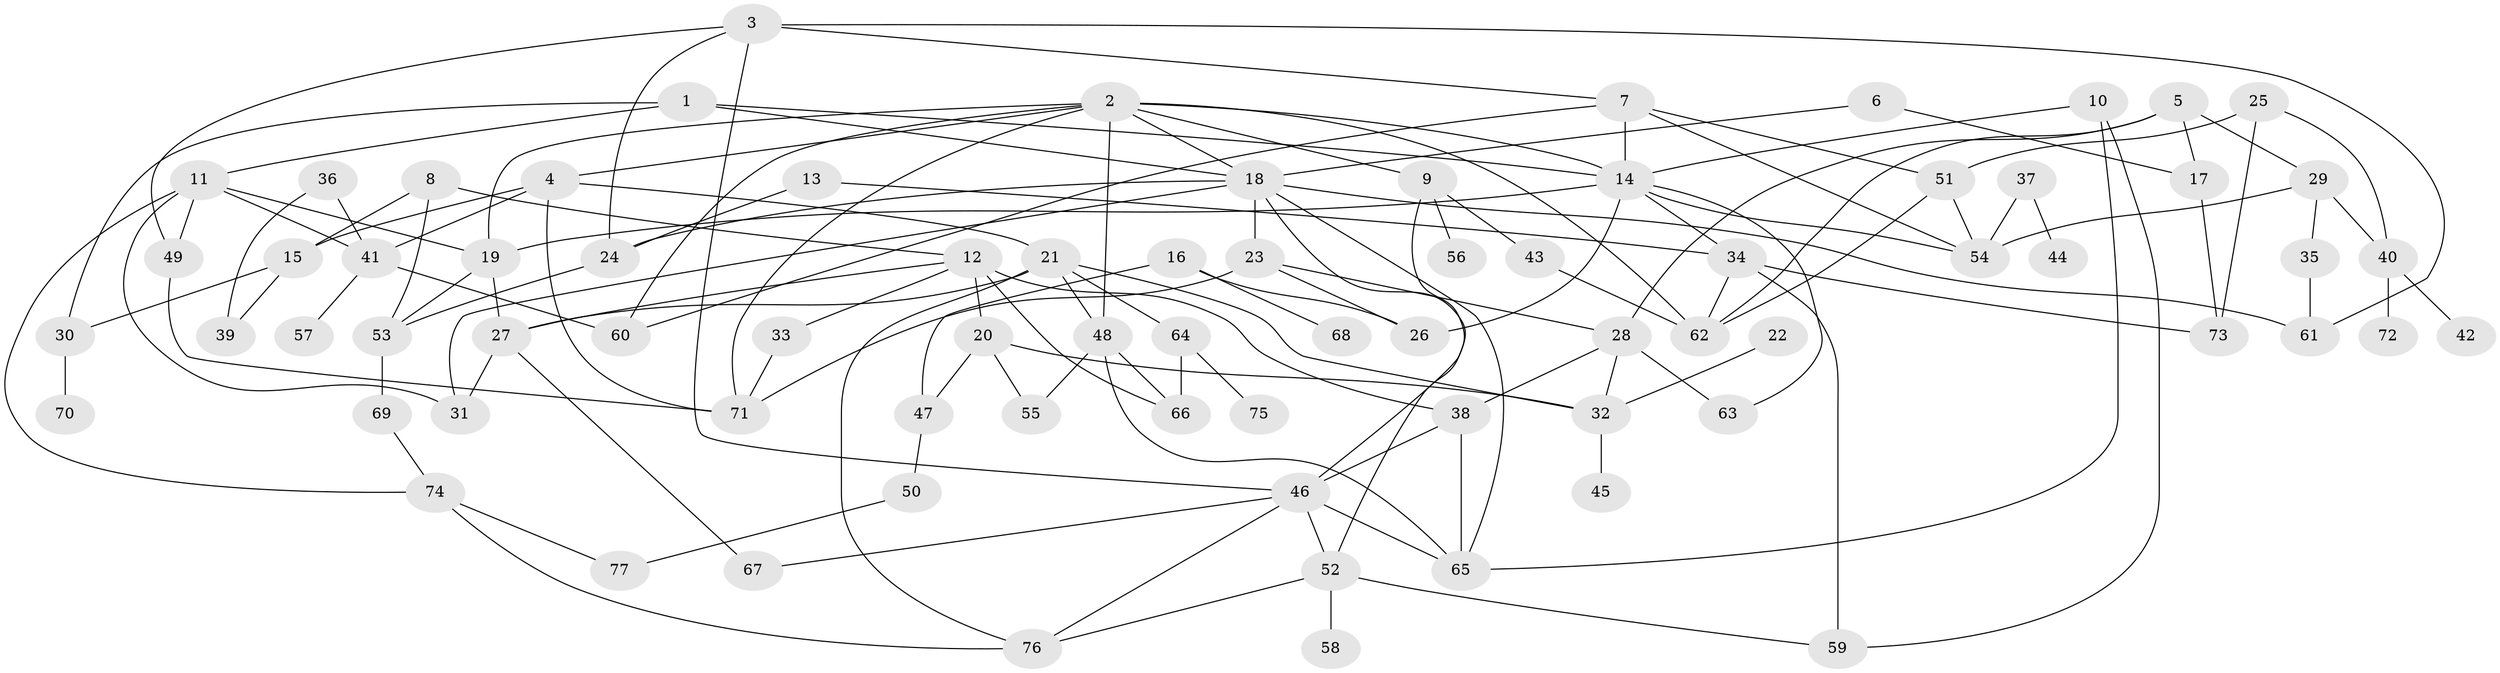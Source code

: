 // original degree distribution, {7: 0.015625, 4: 0.1328125, 5: 0.1015625, 9: 0.0078125, 6: 0.0390625, 3: 0.2265625, 2: 0.296875, 1: 0.1796875}
// Generated by graph-tools (version 1.1) at 2025/36/03/04/25 23:36:02]
// undirected, 77 vertices, 135 edges
graph export_dot {
  node [color=gray90,style=filled];
  1;
  2;
  3;
  4;
  5;
  6;
  7;
  8;
  9;
  10;
  11;
  12;
  13;
  14;
  15;
  16;
  17;
  18;
  19;
  20;
  21;
  22;
  23;
  24;
  25;
  26;
  27;
  28;
  29;
  30;
  31;
  32;
  33;
  34;
  35;
  36;
  37;
  38;
  39;
  40;
  41;
  42;
  43;
  44;
  45;
  46;
  47;
  48;
  49;
  50;
  51;
  52;
  53;
  54;
  55;
  56;
  57;
  58;
  59;
  60;
  61;
  62;
  63;
  64;
  65;
  66;
  67;
  68;
  69;
  70;
  71;
  72;
  73;
  74;
  75;
  76;
  77;
  1 -- 11 [weight=1.0];
  1 -- 14 [weight=1.0];
  1 -- 18 [weight=1.0];
  1 -- 30 [weight=1.0];
  2 -- 4 [weight=1.0];
  2 -- 9 [weight=1.0];
  2 -- 14 [weight=1.0];
  2 -- 18 [weight=1.0];
  2 -- 19 [weight=1.0];
  2 -- 48 [weight=1.0];
  2 -- 60 [weight=1.0];
  2 -- 62 [weight=1.0];
  2 -- 71 [weight=1.0];
  3 -- 7 [weight=1.0];
  3 -- 24 [weight=1.0];
  3 -- 46 [weight=1.0];
  3 -- 49 [weight=1.0];
  3 -- 61 [weight=1.0];
  4 -- 15 [weight=1.0];
  4 -- 21 [weight=1.0];
  4 -- 41 [weight=1.0];
  4 -- 71 [weight=1.0];
  5 -- 17 [weight=1.0];
  5 -- 28 [weight=1.0];
  5 -- 29 [weight=1.0];
  5 -- 62 [weight=1.0];
  6 -- 17 [weight=1.0];
  6 -- 18 [weight=1.0];
  7 -- 14 [weight=1.0];
  7 -- 51 [weight=1.0];
  7 -- 54 [weight=1.0];
  7 -- 60 [weight=1.0];
  8 -- 12 [weight=1.0];
  8 -- 15 [weight=1.0];
  8 -- 53 [weight=1.0];
  9 -- 43 [weight=1.0];
  9 -- 46 [weight=1.0];
  9 -- 56 [weight=1.0];
  10 -- 14 [weight=1.0];
  10 -- 59 [weight=1.0];
  10 -- 65 [weight=1.0];
  11 -- 19 [weight=1.0];
  11 -- 31 [weight=1.0];
  11 -- 41 [weight=1.0];
  11 -- 49 [weight=1.0];
  11 -- 74 [weight=1.0];
  12 -- 20 [weight=1.0];
  12 -- 27 [weight=1.0];
  12 -- 33 [weight=1.0];
  12 -- 38 [weight=1.0];
  12 -- 66 [weight=1.0];
  13 -- 24 [weight=1.0];
  13 -- 34 [weight=1.0];
  14 -- 19 [weight=1.0];
  14 -- 26 [weight=1.0];
  14 -- 34 [weight=1.0];
  14 -- 54 [weight=1.0];
  14 -- 63 [weight=1.0];
  15 -- 30 [weight=1.0];
  15 -- 39 [weight=1.0];
  16 -- 26 [weight=1.0];
  16 -- 47 [weight=1.0];
  16 -- 68 [weight=1.0];
  17 -- 73 [weight=1.0];
  18 -- 23 [weight=1.0];
  18 -- 24 [weight=1.0];
  18 -- 31 [weight=1.0];
  18 -- 52 [weight=1.0];
  18 -- 61 [weight=1.0];
  18 -- 65 [weight=1.0];
  19 -- 27 [weight=1.0];
  19 -- 53 [weight=1.0];
  20 -- 32 [weight=1.0];
  20 -- 47 [weight=1.0];
  20 -- 55 [weight=1.0];
  21 -- 27 [weight=1.0];
  21 -- 32 [weight=1.0];
  21 -- 48 [weight=1.0];
  21 -- 64 [weight=1.0];
  21 -- 76 [weight=1.0];
  22 -- 32 [weight=1.0];
  23 -- 26 [weight=1.0];
  23 -- 28 [weight=1.0];
  23 -- 71 [weight=1.0];
  24 -- 53 [weight=1.0];
  25 -- 40 [weight=1.0];
  25 -- 51 [weight=1.0];
  25 -- 73 [weight=1.0];
  27 -- 31 [weight=1.0];
  27 -- 67 [weight=1.0];
  28 -- 32 [weight=1.0];
  28 -- 38 [weight=1.0];
  28 -- 63 [weight=1.0];
  29 -- 35 [weight=1.0];
  29 -- 40 [weight=1.0];
  29 -- 54 [weight=1.0];
  30 -- 70 [weight=1.0];
  32 -- 45 [weight=1.0];
  33 -- 71 [weight=1.0];
  34 -- 59 [weight=1.0];
  34 -- 62 [weight=1.0];
  34 -- 73 [weight=1.0];
  35 -- 61 [weight=1.0];
  36 -- 39 [weight=1.0];
  36 -- 41 [weight=1.0];
  37 -- 44 [weight=1.0];
  37 -- 54 [weight=1.0];
  38 -- 46 [weight=1.0];
  38 -- 65 [weight=1.0];
  40 -- 42 [weight=1.0];
  40 -- 72 [weight=1.0];
  41 -- 57 [weight=1.0];
  41 -- 60 [weight=1.0];
  43 -- 62 [weight=1.0];
  46 -- 52 [weight=1.0];
  46 -- 65 [weight=1.0];
  46 -- 67 [weight=1.0];
  46 -- 76 [weight=1.0];
  47 -- 50 [weight=1.0];
  48 -- 55 [weight=1.0];
  48 -- 65 [weight=1.0];
  48 -- 66 [weight=1.0];
  49 -- 71 [weight=1.0];
  50 -- 77 [weight=1.0];
  51 -- 54 [weight=1.0];
  51 -- 62 [weight=1.0];
  52 -- 58 [weight=1.0];
  52 -- 59 [weight=1.0];
  52 -- 76 [weight=1.0];
  53 -- 69 [weight=1.0];
  64 -- 66 [weight=1.0];
  64 -- 75 [weight=1.0];
  69 -- 74 [weight=1.0];
  74 -- 76 [weight=1.0];
  74 -- 77 [weight=1.0];
}
